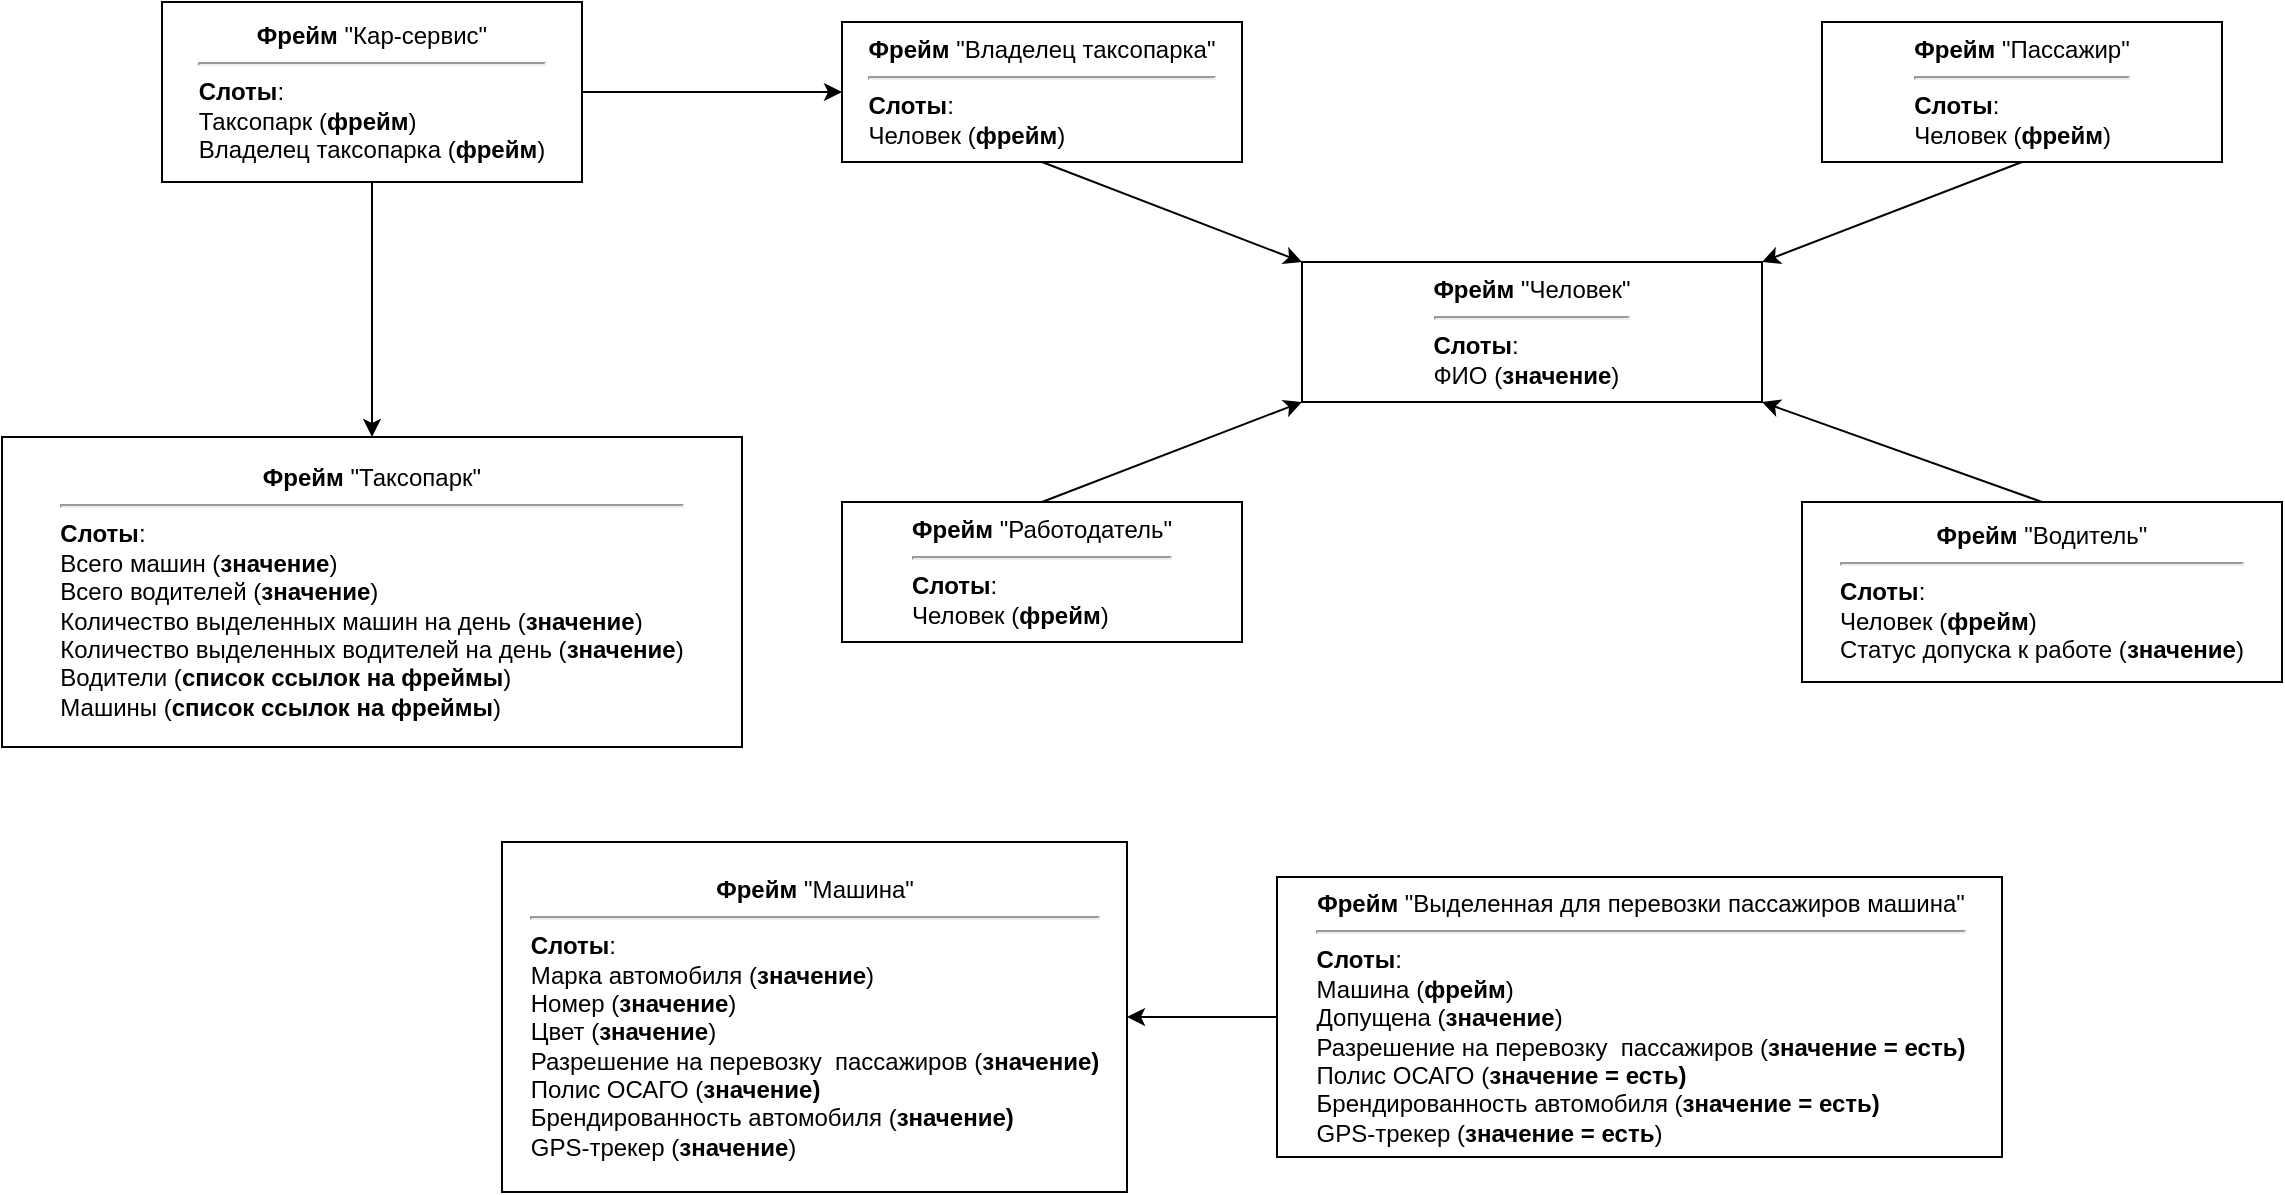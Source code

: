<mxfile version="17.2.1" type="device"><diagram id="TO7lOmuadXEgP91yNVBP" name="Page-1"><mxGraphModel dx="1422" dy="752" grid="1" gridSize="10" guides="1" tooltips="1" connect="1" arrows="1" fold="1" page="1" pageScale="1" pageWidth="827" pageHeight="1169" math="0" shadow="0"><root><mxCell id="0"/><mxCell id="1" parent="0"/><mxCell id="nS7QkT4JGBLJJ8CD5oIY-7" value="" style="edgeStyle=orthogonalEdgeStyle;rounded=0;orthogonalLoop=1;jettySize=auto;html=1;exitX=0.5;exitY=1;exitDx=0;exitDy=0;entryX=0.5;entryY=0;entryDx=0;entryDy=0;" parent="1" source="nS7QkT4JGBLJJ8CD5oIY-1" target="nS7QkT4JGBLJJ8CD5oIY-5" edge="1"><mxGeometry relative="1" as="geometry"><mxPoint x="370" y="170" as="sourcePoint"/><mxPoint x="380" y="160" as="targetPoint"/></mxGeometry></mxCell><mxCell id="nS7QkT4JGBLJJ8CD5oIY-1" value="&lt;b&gt;Фрейм &lt;/b&gt;&quot;Кар-сервис&quot; &lt;hr&gt;&lt;div align=&quot;left&quot;&gt;&lt;b&gt;Слоты&lt;/b&gt;:&lt;/div&gt;&lt;div align=&quot;left&quot;&gt;Таксопарк (&lt;b&gt;фрейм&lt;/b&gt;)&lt;/div&gt;&lt;div align=&quot;left&quot;&gt;Владелец таксопарка (&lt;b&gt;фрейм&lt;/b&gt;)&lt;br&gt;&lt;/div&gt;" style="rounded=0;whiteSpace=wrap;html=1;" parent="1" vertex="1"><mxGeometry x="120" y="40" width="210" height="90" as="geometry"/></mxCell><mxCell id="nS7QkT4JGBLJJ8CD5oIY-5" value="&lt;b&gt;Фрейм &lt;/b&gt;&quot;Таксопарк&quot; &lt;hr&gt;&lt;div align=&quot;left&quot;&gt;&lt;b&gt;Слоты&lt;/b&gt;:&lt;/div&gt;&lt;div align=&quot;left&quot;&gt;Всего машин (&lt;b&gt;значение&lt;/b&gt;)&lt;/div&gt;&lt;div align=&quot;left&quot;&gt;Всего водителей (&lt;b&gt;значение&lt;/b&gt;)&lt;/div&gt;&lt;div align=&quot;left&quot;&gt;Количество выделенных машин на день (&lt;b&gt;значение&lt;/b&gt;)&lt;/div&gt;&lt;div align=&quot;left&quot;&gt;Количество выделенных водителей на день (&lt;b&gt;значение&lt;/b&gt;)&lt;/div&gt;&lt;div align=&quot;left&quot;&gt;Водители (&lt;b&gt;список ссылок&lt;/b&gt; &lt;b&gt;на фреймы&lt;/b&gt;)&lt;/div&gt;&lt;div align=&quot;left&quot;&gt;Машины (&lt;b&gt;список ссылок на фреймы&lt;/b&gt;)&lt;br&gt;&lt;/div&gt;" style="rounded=0;whiteSpace=wrap;html=1;" parent="1" vertex="1"><mxGeometry x="40" y="257.5" width="370" height="155" as="geometry"/></mxCell><mxCell id="nS7QkT4JGBLJJ8CD5oIY-8" value="&lt;b&gt;Фрейм &lt;/b&gt;&quot;Человек&quot; &lt;hr&gt;&lt;div align=&quot;left&quot;&gt;&lt;b&gt;Слоты&lt;/b&gt;:&lt;/div&gt;&lt;div align=&quot;left&quot;&gt;ФИО (&lt;b&gt;значение&lt;/b&gt;)&lt;br&gt;&lt;/div&gt;" style="rounded=0;whiteSpace=wrap;html=1;" parent="1" vertex="1"><mxGeometry x="690" y="170" width="230" height="70" as="geometry"/></mxCell><mxCell id="nS7QkT4JGBLJJ8CD5oIY-9" value="&lt;b&gt;Фрейм &lt;/b&gt;&quot;Владелец таксопарка&quot; &lt;hr&gt;&lt;div align=&quot;left&quot;&gt;&lt;b&gt;Слоты&lt;/b&gt;:&lt;/div&gt;&lt;div align=&quot;left&quot;&gt;Человек (&lt;b&gt;фрейм&lt;/b&gt;)&lt;/div&gt;" style="rounded=0;whiteSpace=wrap;html=1;" parent="1" vertex="1"><mxGeometry x="460" y="50" width="200" height="70" as="geometry"/></mxCell><mxCell id="nS7QkT4JGBLJJ8CD5oIY-10" value="&lt;b&gt;Фрейм &lt;/b&gt;&quot;Работодатель&quot; &lt;hr&gt;&lt;div align=&quot;left&quot;&gt;&lt;b&gt;Слоты&lt;/b&gt;:&lt;/div&gt;&lt;div align=&quot;left&quot;&gt;Человек (&lt;b&gt;фрейм&lt;/b&gt;)&lt;/div&gt;" style="rounded=0;whiteSpace=wrap;html=1;" parent="1" vertex="1"><mxGeometry x="460" y="290" width="200" height="70" as="geometry"/></mxCell><mxCell id="nS7QkT4JGBLJJ8CD5oIY-11" value="&lt;b&gt;Фрейм &lt;/b&gt;&quot;Водитель&quot; &lt;hr&gt;&lt;div align=&quot;left&quot;&gt;&lt;b&gt;Слоты&lt;/b&gt;:&lt;/div&gt;&lt;div align=&quot;left&quot;&gt;Человек (&lt;b&gt;фрейм&lt;/b&gt;)&lt;br&gt;&lt;/div&gt;&lt;div align=&quot;left&quot;&gt;Статус допуска к работе (&lt;b&gt;значение&lt;/b&gt;)&lt;/div&gt;" style="rounded=0;whiteSpace=wrap;html=1;" parent="1" vertex="1"><mxGeometry x="940" y="290" width="240" height="90" as="geometry"/></mxCell><mxCell id="nS7QkT4JGBLJJ8CD5oIY-12" value="&lt;b&gt;Фрейм &lt;/b&gt;&quot;Пассажир&quot; &lt;hr&gt;&lt;div align=&quot;left&quot;&gt;&lt;b&gt;Слоты&lt;/b&gt;:&lt;/div&gt;&lt;div align=&quot;left&quot;&gt;Человек (&lt;b&gt;фрейм&lt;/b&gt;)&lt;/div&gt;" style="rounded=0;whiteSpace=wrap;html=1;" parent="1" vertex="1"><mxGeometry x="950" y="50" width="200" height="70" as="geometry"/></mxCell><mxCell id="nS7QkT4JGBLJJ8CD5oIY-15" value="" style="endArrow=classic;html=1;rounded=0;fontSize=12;exitX=0.5;exitY=1;exitDx=0;exitDy=0;entryX=1;entryY=0;entryDx=0;entryDy=0;" parent="1" source="nS7QkT4JGBLJJ8CD5oIY-12" target="nS7QkT4JGBLJJ8CD5oIY-8" edge="1"><mxGeometry width="50" height="50" relative="1" as="geometry"><mxPoint x="960" y="180" as="sourcePoint"/><mxPoint x="1050" y="190" as="targetPoint"/></mxGeometry></mxCell><mxCell id="nS7QkT4JGBLJJ8CD5oIY-16" value="" style="endArrow=classic;html=1;rounded=0;fontSize=12;exitX=0.5;exitY=1;exitDx=0;exitDy=0;entryX=0;entryY=0;entryDx=0;entryDy=0;" parent="1" source="nS7QkT4JGBLJJ8CD5oIY-9" target="nS7QkT4JGBLJJ8CD5oIY-8" edge="1"><mxGeometry width="50" height="50" relative="1" as="geometry"><mxPoint x="960" y="130" as="sourcePoint"/><mxPoint x="550" y="180" as="targetPoint"/></mxGeometry></mxCell><mxCell id="nS7QkT4JGBLJJ8CD5oIY-17" value="" style="endArrow=classic;html=1;rounded=0;fontSize=12;entryX=1;entryY=1;entryDx=0;entryDy=0;exitX=0.5;exitY=0;exitDx=0;exitDy=0;" parent="1" source="nS7QkT4JGBLJJ8CD5oIY-11" target="nS7QkT4JGBLJJ8CD5oIY-8" edge="1"><mxGeometry width="50" height="50" relative="1" as="geometry"><mxPoint x="720" y="380" as="sourcePoint"/><mxPoint x="720" y="350" as="targetPoint"/></mxGeometry></mxCell><mxCell id="nS7QkT4JGBLJJ8CD5oIY-18" value="" style="endArrow=classic;html=1;rounded=0;fontSize=12;entryX=0;entryY=1;entryDx=0;entryDy=0;exitX=0.5;exitY=0;exitDx=0;exitDy=0;" parent="1" source="nS7QkT4JGBLJJ8CD5oIY-10" target="nS7QkT4JGBLJJ8CD5oIY-8" edge="1"><mxGeometry width="50" height="50" relative="1" as="geometry"><mxPoint x="1000" y="280" as="sourcePoint"/><mxPoint x="890" y="370" as="targetPoint"/></mxGeometry></mxCell><mxCell id="nS7QkT4JGBLJJ8CD5oIY-19" value="&lt;b&gt;Фрейм &lt;/b&gt;&quot;Выделенная для перевозки пассажиров машина&quot; &lt;hr&gt;&lt;div align=&quot;left&quot;&gt;&lt;b&gt;Слоты&lt;/b&gt;:&lt;/div&gt;&lt;div align=&quot;left&quot;&gt;Машина (&lt;b&gt;фрейм&lt;/b&gt;)&lt;br&gt;&lt;/div&gt;&lt;div align=&quot;left&quot;&gt;Допущена (&lt;b&gt;значение&lt;/b&gt;)&lt;/div&gt;&lt;div align=&quot;left&quot;&gt;Разрешение на перевозку&amp;nbsp; пассажиров (&lt;b&gt;значение = есть)&lt;/b&gt;&lt;/div&gt;&lt;div align=&quot;left&quot;&gt;Полис ОСАГО (&lt;b&gt;значение = есть)&lt;/b&gt;&lt;/div&gt;&lt;div align=&quot;left&quot;&gt;Брендированность автомобиля (&lt;b&gt;значение = есть)&lt;/b&gt;&lt;/div&gt;&lt;div align=&quot;left&quot;&gt;GPS-трекер (&lt;b&gt;значение = есть&lt;/b&gt;)&lt;br&gt;&lt;/div&gt;" style="rounded=0;whiteSpace=wrap;html=1;" parent="1" vertex="1"><mxGeometry x="677.5" y="477.5" width="362.5" height="140" as="geometry"/></mxCell><mxCell id="nS7QkT4JGBLJJ8CD5oIY-22" value="" style="endArrow=classic;html=1;rounded=0;fontSize=12;exitX=0;exitY=0.5;exitDx=0;exitDy=0;entryX=1;entryY=0.5;entryDx=0;entryDy=0;" parent="1" source="nS7QkT4JGBLJJ8CD5oIY-19" target="v9IeolxWEz09gVjkMgUP-2" edge="1"><mxGeometry width="50" height="50" relative="1" as="geometry"><mxPoint x="630" y="622.5" as="sourcePoint"/><mxPoint x="600" y="547.5" as="targetPoint"/></mxGeometry></mxCell><mxCell id="v9IeolxWEz09gVjkMgUP-1" value="" style="endArrow=classic;html=1;rounded=0;fontSize=12;entryX=0;entryY=0.5;entryDx=0;entryDy=0;exitX=1;exitY=0.5;exitDx=0;exitDy=0;" parent="1" source="nS7QkT4JGBLJJ8CD5oIY-1" target="nS7QkT4JGBLJJ8CD5oIY-9" edge="1"><mxGeometry width="50" height="50" relative="1" as="geometry"><mxPoint x="590" y="310" as="sourcePoint"/><mxPoint x="700" y="250" as="targetPoint"/></mxGeometry></mxCell><mxCell id="v9IeolxWEz09gVjkMgUP-2" value="&lt;b&gt;Фрейм &lt;/b&gt;&quot;Машина&quot; &lt;hr&gt;&lt;div align=&quot;left&quot;&gt;&lt;b&gt;Слоты&lt;/b&gt;:&lt;/div&gt;&lt;div align=&quot;left&quot;&gt;Марка автомобиля (&lt;b&gt;значение&lt;/b&gt;)&lt;/div&gt;&lt;div align=&quot;left&quot;&gt;Номер (&lt;b&gt;значение&lt;/b&gt;)&lt;/div&gt;&lt;div align=&quot;left&quot;&gt;Цвет (&lt;b&gt;значение&lt;/b&gt;)&lt;br&gt;&lt;/div&gt;&lt;div align=&quot;left&quot;&gt;Разрешение на перевозку&amp;nbsp; пассажиров (&lt;b&gt;значение)&lt;/b&gt;&lt;/div&gt;&lt;div align=&quot;left&quot;&gt;Полис ОСАГО (&lt;b&gt;значение)&lt;/b&gt;&lt;/div&gt;&lt;div align=&quot;left&quot;&gt;Брендированность автомобиля (&lt;b&gt;значение)&lt;/b&gt;&lt;/div&gt;&lt;div align=&quot;left&quot;&gt;GPS-трекер (&lt;b&gt;значение&lt;/b&gt;)&lt;br&gt;&lt;/div&gt;" style="rounded=0;whiteSpace=wrap;html=1;" parent="1" vertex="1"><mxGeometry x="290" y="460" width="312.5" height="175" as="geometry"/></mxCell></root></mxGraphModel></diagram></mxfile>
